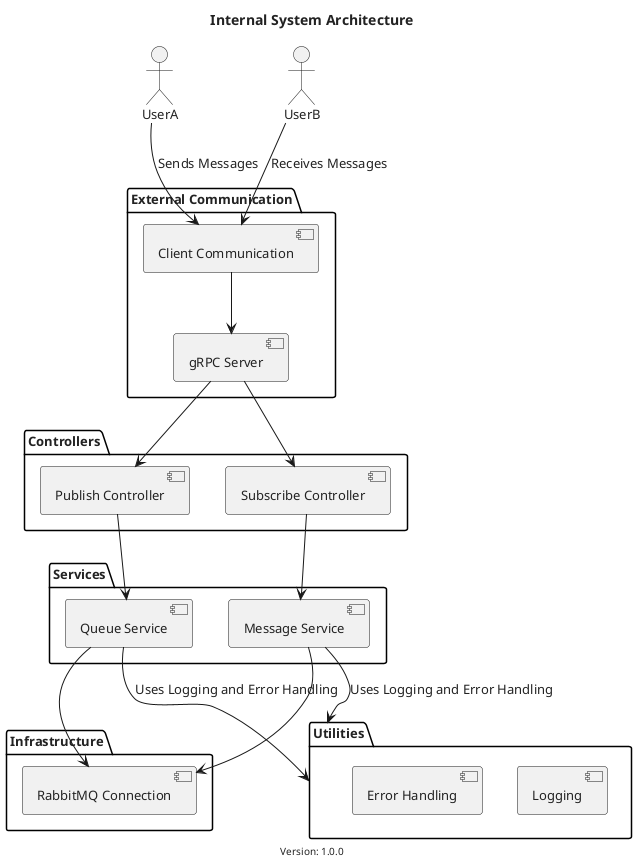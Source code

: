 @startuml
!define RECTANGLE_RADIUS 5
!define SHADOWING false
!define FONT_NAME Arial
!define FONT_SIZE 13
!define FONT_COLOR #222

skinparam roundcorner RECTANGLE_RADIUS
skinparam shadowing SHADOWING
skinparam defaultFontName FONT_NAME
skinparam defaultFontSize FONT_SIZE
skinparam defaultFontColor FONT_COLOR

title Internal System Architecture
footer Version: 1.0.0

actor UserA
actor UserB

package "External Communication" {
    [gRPC Server]
    [Client Communication]
}

package "Controllers" {
    [Publish Controller]
    [Subscribe Controller]
}

package "Services" {
    [Message Service]
    [Queue Service]
}

package "Infrastructure" {
    [RabbitMQ Connection]
}

package "Utilities" {
    [Logging]
    [Error Handling]
}

UserA --> [Client Communication] : Sends Messages
UserB --> [Client Communication] : Receives Messages

[Client Communication] --> [gRPC Server]
[gRPC Server] --> [Publish Controller]
[gRPC Server] --> [Subscribe Controller]

[Publish Controller] --> [Queue Service]
[Subscribe Controller] --> [Message Service]

[Queue Service] --> [RabbitMQ Connection]
[Message Service] --> [RabbitMQ Connection]

[Queue Service] -down-> [Utilities] : Uses Logging and Error Handling
[Message Service] -down-> [Utilities] : Uses Logging and Error Handling

@enduml
